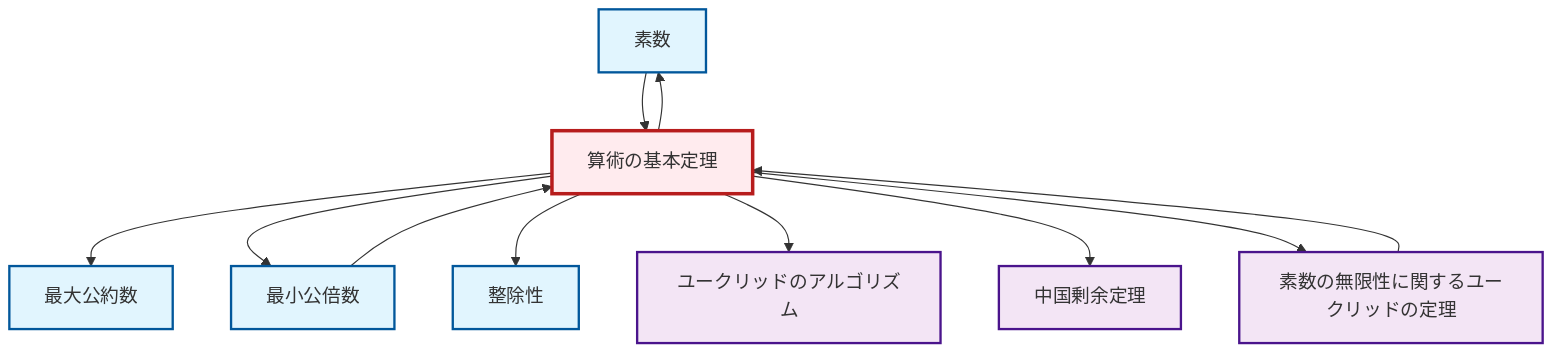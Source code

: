 graph TD
    classDef definition fill:#e1f5fe,stroke:#01579b,stroke-width:2px
    classDef theorem fill:#f3e5f5,stroke:#4a148c,stroke-width:2px
    classDef axiom fill:#fff3e0,stroke:#e65100,stroke-width:2px
    classDef example fill:#e8f5e9,stroke:#1b5e20,stroke-width:2px
    classDef current fill:#ffebee,stroke:#b71c1c,stroke-width:3px
    def-prime["素数"]:::definition
    def-divisibility["整除性"]:::definition
    def-gcd["最大公約数"]:::definition
    thm-fundamental-arithmetic["算術の基本定理"]:::theorem
    thm-chinese-remainder["中国剰余定理"]:::theorem
    thm-euclidean-algorithm["ユークリッドのアルゴリズム"]:::theorem
    thm-euclid-infinitude-primes["素数の無限性に関するユークリッドの定理"]:::theorem
    def-lcm["最小公倍数"]:::definition
    thm-euclid-infinitude-primes --> thm-fundamental-arithmetic
    def-lcm --> thm-fundamental-arithmetic
    thm-fundamental-arithmetic --> def-gcd
    thm-fundamental-arithmetic --> def-lcm
    thm-fundamental-arithmetic --> def-divisibility
    thm-fundamental-arithmetic --> thm-euclidean-algorithm
    thm-fundamental-arithmetic --> thm-chinese-remainder
    thm-fundamental-arithmetic --> def-prime
    def-prime --> thm-fundamental-arithmetic
    thm-fundamental-arithmetic --> thm-euclid-infinitude-primes
    class thm-fundamental-arithmetic current